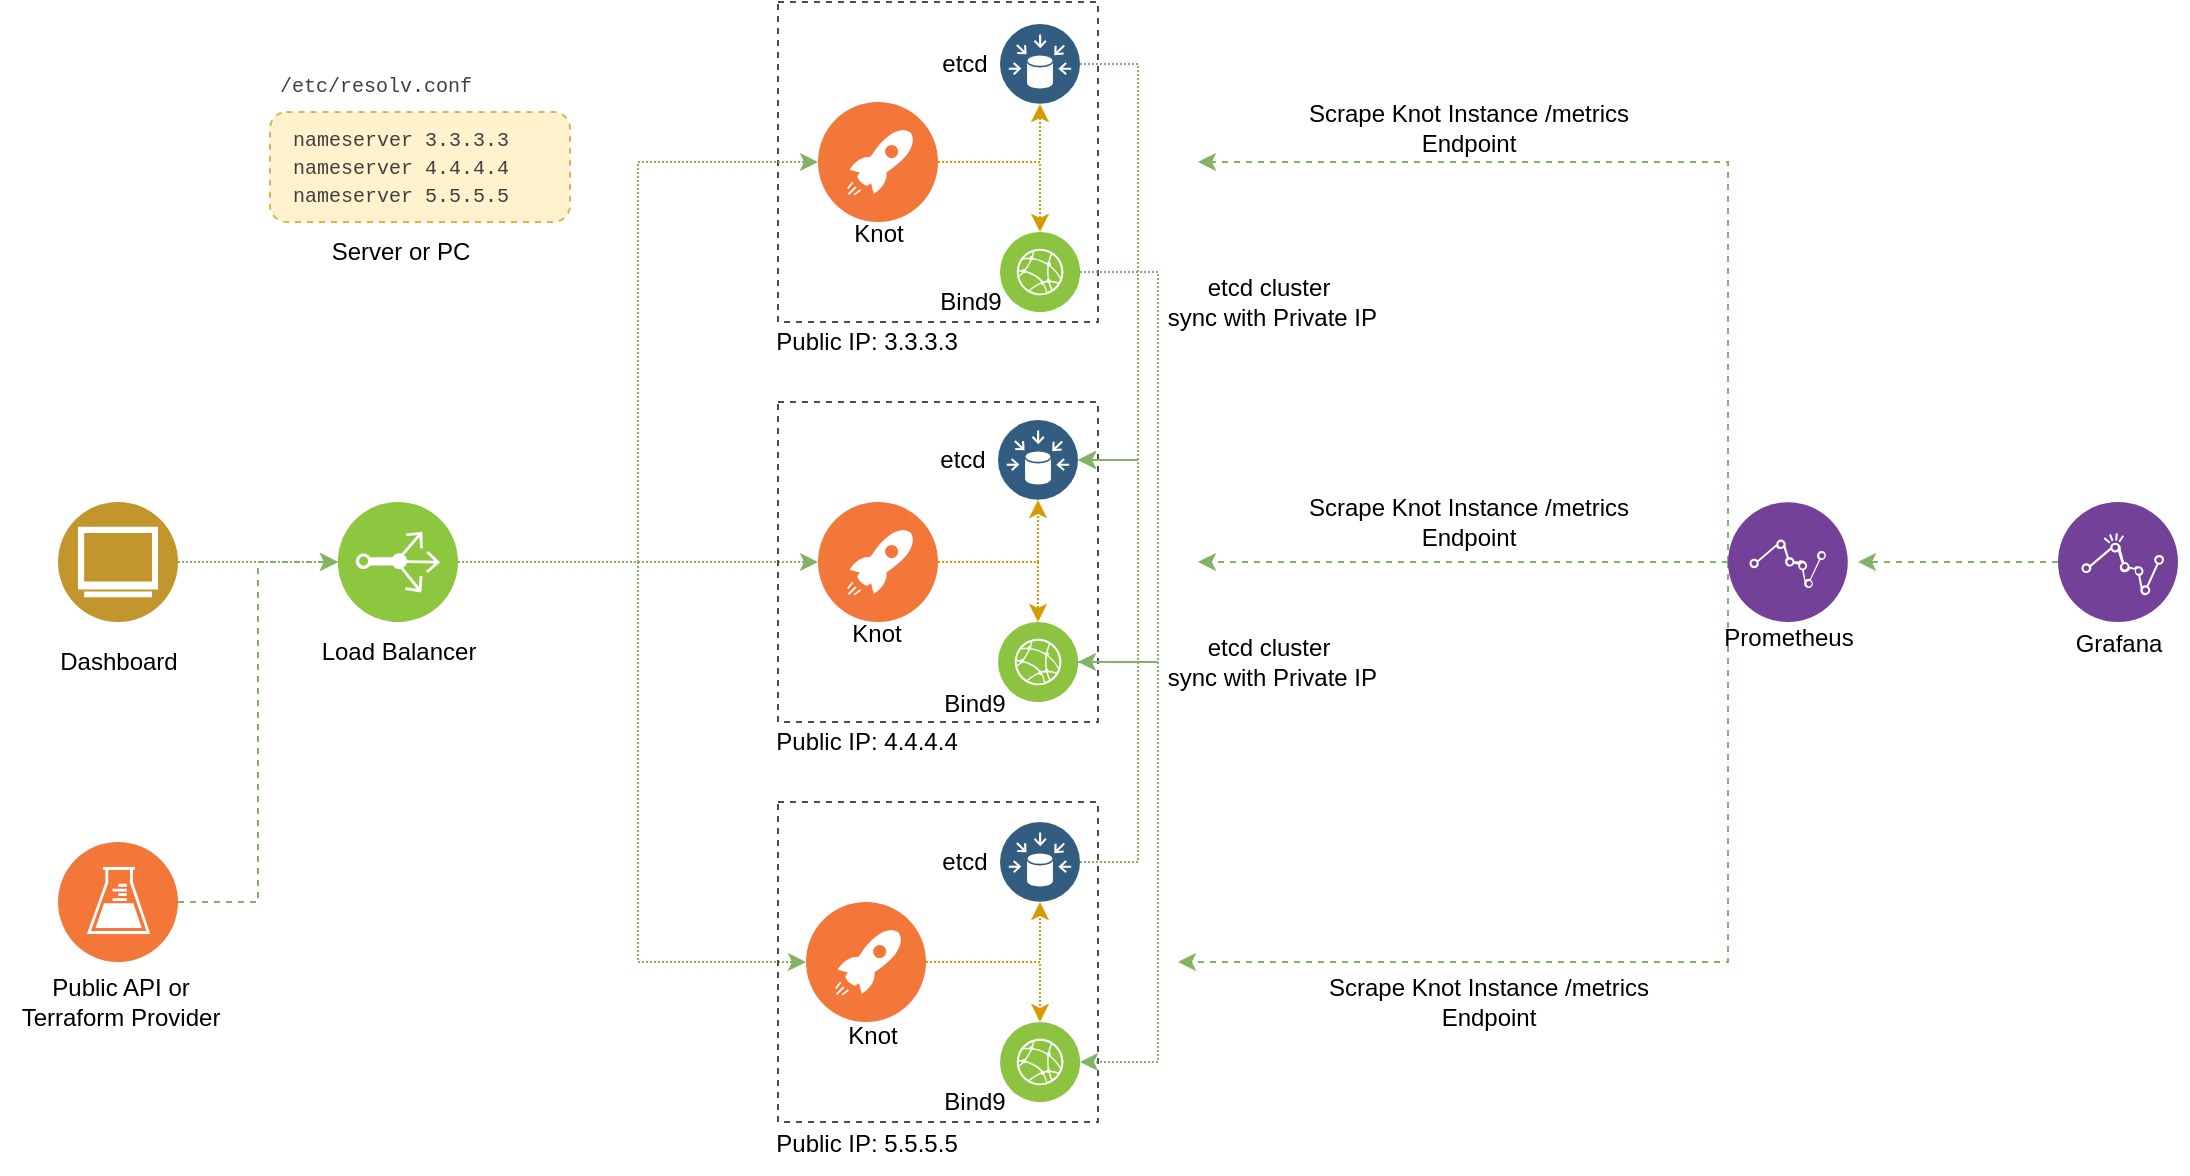 <mxfile version="20.2.4" type="device"><diagram id="ukO-kmMSN6kwsIwgZCmH" name="Page-1"><mxGraphModel dx="1016" dy="743" grid="1" gridSize="10" guides="1" tooltips="1" connect="1" arrows="1" fold="1" page="1" pageScale="1" pageWidth="827" pageHeight="1169" math="0" shadow="0"><root><mxCell id="0"/><mxCell id="1" parent="0"/><mxCell id="iDIuQ17K3gV0BQUaFjjr-10" value="" style="whiteSpace=wrap;html=1;aspect=fixed;dashed=1;strokeColor=#4D4D4D;fillColor=none;" parent="1" vertex="1"><mxGeometry x="400" y="360" width="160" height="160" as="geometry"/></mxCell><mxCell id="iDIuQ17K3gV0BQUaFjjr-22" style="edgeStyle=orthogonalEdgeStyle;rounded=0;orthogonalLoop=1;jettySize=auto;html=1;exitX=0.5;exitY=0;exitDx=0;exitDy=0;entryX=0;entryY=0.5;entryDx=0;entryDy=0;dashed=1;dashPattern=1 1;fillColor=#d5e8d4;strokeColor=#82b366;" parent="1" source="iDIuQ17K3gV0BQUaFjjr-15" target="iDIuQ17K3gV0BQUaFjjr-17" edge="1"><mxGeometry relative="1" as="geometry"/></mxCell><mxCell id="iDIuQ17K3gV0BQUaFjjr-23" style="edgeStyle=orthogonalEdgeStyle;rounded=0;orthogonalLoop=1;jettySize=auto;html=1;exitX=0.5;exitY=0;exitDx=0;exitDy=0;entryX=0;entryY=0.5;entryDx=0;entryDy=0;dashed=1;dashPattern=1 1;fillColor=#d5e8d4;strokeColor=#82b366;" parent="1" source="iDIuQ17K3gV0BQUaFjjr-15" target="iDIuQ17K3gV0BQUaFjjr-18" edge="1"><mxGeometry relative="1" as="geometry"/></mxCell><mxCell id="iDIuQ17K3gV0BQUaFjjr-29" style="edgeStyle=orthogonalEdgeStyle;rounded=0;orthogonalLoop=1;jettySize=auto;html=1;exitX=0.5;exitY=0;exitDx=0;exitDy=0;entryX=0;entryY=0.5;entryDx=0;entryDy=0;dashed=1;dashPattern=1 1;fillColor=#d5e8d4;strokeColor=#82b366;" parent="1" source="iDIuQ17K3gV0BQUaFjjr-15" target="iDIuQ17K3gV0BQUaFjjr-28" edge="1"><mxGeometry relative="1" as="geometry"><Array as="points"><mxPoint x="330" y="640"/><mxPoint x="330" y="840"/></Array></mxGeometry></mxCell><mxCell id="iDIuQ17K3gV0BQUaFjjr-15" value="" style="aspect=fixed;perimeter=ellipsePerimeter;html=1;align=center;shadow=0;dashed=0;fontColor=#4277BB;labelBackgroundColor=#ffffff;fontSize=12;spacingTop=3;image;image=img/lib/ibm/infrastructure/load_balancing_routing.svg;strokeColor=#4D4D4D;fillColor=none;rotation=90;" parent="1" vertex="1"><mxGeometry x="180" y="610" width="60" height="60" as="geometry"/></mxCell><mxCell id="iDIuQ17K3gV0BQUaFjjr-16" value="" style="whiteSpace=wrap;html=1;aspect=fixed;dashed=1;strokeColor=#4D4D4D;fillColor=none;" parent="1" vertex="1"><mxGeometry x="400" y="560" width="160" height="160" as="geometry"/></mxCell><mxCell id="iDIuQ17K3gV0BQUaFjjr-38" style="edgeStyle=orthogonalEdgeStyle;rounded=0;orthogonalLoop=1;jettySize=auto;html=1;exitX=1;exitY=0.5;exitDx=0;exitDy=0;entryX=0.5;entryY=1;entryDx=0;entryDy=0;dashed=1;dashPattern=1 1;fillColor=#ffe6cc;strokeColor=#d79b00;" parent="1" source="iDIuQ17K3gV0BQUaFjjr-17" target="iDIuQ17K3gV0BQUaFjjr-20" edge="1"><mxGeometry relative="1" as="geometry"/></mxCell><mxCell id="iDIuQ17K3gV0BQUaFjjr-54" style="edgeStyle=orthogonalEdgeStyle;rounded=0;orthogonalLoop=1;jettySize=auto;html=1;exitX=1;exitY=0.5;exitDx=0;exitDy=0;entryX=0.5;entryY=0;entryDx=0;entryDy=0;dashed=1;dashPattern=1 1;fillColor=#ffe6cc;strokeColor=#d79b00;" parent="1" source="iDIuQ17K3gV0BQUaFjjr-17" target="iDIuQ17K3gV0BQUaFjjr-46" edge="1"><mxGeometry relative="1" as="geometry"/></mxCell><mxCell id="iDIuQ17K3gV0BQUaFjjr-17" value="" style="aspect=fixed;perimeter=ellipsePerimeter;html=1;align=center;shadow=0;dashed=0;fontColor=#4277BB;labelBackgroundColor=#ffffff;fontSize=12;spacingTop=3;image;image=img/lib/ibm/devops/continuous_deploy.svg;strokeColor=#4D4D4D;fillColor=none;" parent="1" vertex="1"><mxGeometry x="420" y="410" width="60" height="60" as="geometry"/></mxCell><mxCell id="iDIuQ17K3gV0BQUaFjjr-39" style="edgeStyle=orthogonalEdgeStyle;rounded=0;orthogonalLoop=1;jettySize=auto;html=1;exitX=1;exitY=0.5;exitDx=0;exitDy=0;entryX=0.5;entryY=1;entryDx=0;entryDy=0;dashed=1;dashPattern=1 1;fillColor=#ffe6cc;strokeColor=#d79b00;" parent="1" source="iDIuQ17K3gV0BQUaFjjr-18" target="iDIuQ17K3gV0BQUaFjjr-21" edge="1"><mxGeometry relative="1" as="geometry"/></mxCell><mxCell id="iDIuQ17K3gV0BQUaFjjr-53" style="edgeStyle=orthogonalEdgeStyle;rounded=0;orthogonalLoop=1;jettySize=auto;html=1;exitX=1;exitY=0.5;exitDx=0;exitDy=0;entryX=0.5;entryY=0;entryDx=0;entryDy=0;dashed=1;dashPattern=1 1;fillColor=#ffe6cc;strokeColor=#d79b00;" parent="1" source="iDIuQ17K3gV0BQUaFjjr-18" target="iDIuQ17K3gV0BQUaFjjr-45" edge="1"><mxGeometry relative="1" as="geometry"/></mxCell><mxCell id="iDIuQ17K3gV0BQUaFjjr-18" value="" style="aspect=fixed;perimeter=ellipsePerimeter;html=1;align=center;shadow=0;dashed=0;fontColor=#4277BB;labelBackgroundColor=#ffffff;fontSize=12;spacingTop=3;image;image=img/lib/ibm/devops/continuous_deploy.svg;strokeColor=#4D4D4D;fillColor=none;" parent="1" vertex="1"><mxGeometry x="420" y="610" width="60" height="60" as="geometry"/></mxCell><mxCell id="iDIuQ17K3gV0BQUaFjjr-25" style="edgeStyle=orthogonalEdgeStyle;rounded=0;orthogonalLoop=1;jettySize=auto;html=1;exitX=1;exitY=0.5;exitDx=0;exitDy=0;entryX=1;entryY=0.5;entryDx=0;entryDy=0;dashed=1;dashPattern=1 1;fillColor=#d5e8d4;strokeColor=#82b366;" parent="1" source="iDIuQ17K3gV0BQUaFjjr-20" target="iDIuQ17K3gV0BQUaFjjr-21" edge="1"><mxGeometry relative="1" as="geometry"><Array as="points"><mxPoint x="580" y="391"/><mxPoint x="580" y="589"/></Array></mxGeometry></mxCell><mxCell id="iDIuQ17K3gV0BQUaFjjr-20" value="" style="aspect=fixed;perimeter=ellipsePerimeter;html=1;align=center;shadow=0;dashed=0;fontColor=#4277BB;labelBackgroundColor=#ffffff;fontSize=12;spacingTop=3;image;image=img/lib/ibm/data/data_sources.svg;strokeColor=#4D4D4D;fillColor=none;" parent="1" vertex="1"><mxGeometry x="511" y="371" width="40" height="40" as="geometry"/></mxCell><mxCell id="iDIuQ17K3gV0BQUaFjjr-21" value="" style="aspect=fixed;perimeter=ellipsePerimeter;html=1;align=center;shadow=0;dashed=0;fontColor=#4277BB;labelBackgroundColor=#ffffff;fontSize=12;spacingTop=3;image;image=img/lib/ibm/data/data_sources.svg;strokeColor=#4D4D4D;fillColor=none;" parent="1" vertex="1"><mxGeometry x="510" y="569" width="40" height="40" as="geometry"/></mxCell><mxCell id="iDIuQ17K3gV0BQUaFjjr-24" value="Load Balancer" style="text;html=1;align=center;verticalAlign=middle;resizable=0;points=[];autosize=1;strokeColor=none;fillColor=none;" parent="1" vertex="1"><mxGeometry x="160" y="670" width="100" height="30" as="geometry"/></mxCell><mxCell id="iDIuQ17K3gV0BQUaFjjr-26" value="" style="whiteSpace=wrap;html=1;aspect=fixed;dashed=1;strokeColor=#4D4D4D;fillColor=none;" parent="1" vertex="1"><mxGeometry x="400" y="760" width="160" height="160" as="geometry"/></mxCell><mxCell id="iDIuQ17K3gV0BQUaFjjr-30" style="edgeStyle=orthogonalEdgeStyle;rounded=0;orthogonalLoop=1;jettySize=auto;html=1;exitX=1;exitY=0.5;exitDx=0;exitDy=0;entryX=1;entryY=0.5;entryDx=0;entryDy=0;dashed=1;dashPattern=1 1;fillColor=#d5e8d4;strokeColor=#82b366;" parent="1" source="iDIuQ17K3gV0BQUaFjjr-27" target="iDIuQ17K3gV0BQUaFjjr-21" edge="1"><mxGeometry relative="1" as="geometry"><Array as="points"><mxPoint x="580" y="790"/><mxPoint x="580" y="589"/></Array></mxGeometry></mxCell><mxCell id="iDIuQ17K3gV0BQUaFjjr-27" value="" style="aspect=fixed;perimeter=ellipsePerimeter;html=1;align=center;shadow=0;dashed=0;fontColor=#4277BB;labelBackgroundColor=#ffffff;fontSize=12;spacingTop=3;image;image=img/lib/ibm/data/data_sources.svg;strokeColor=#4D4D4D;fillColor=none;" parent="1" vertex="1"><mxGeometry x="511" y="770" width="40" height="40" as="geometry"/></mxCell><mxCell id="iDIuQ17K3gV0BQUaFjjr-40" style="edgeStyle=orthogonalEdgeStyle;rounded=0;orthogonalLoop=1;jettySize=auto;html=1;exitX=1;exitY=0.5;exitDx=0;exitDy=0;entryX=0.5;entryY=1;entryDx=0;entryDy=0;dashed=1;dashPattern=1 1;fillColor=#ffe6cc;strokeColor=#d79b00;" parent="1" source="iDIuQ17K3gV0BQUaFjjr-28" target="iDIuQ17K3gV0BQUaFjjr-27" edge="1"><mxGeometry relative="1" as="geometry"/></mxCell><mxCell id="iDIuQ17K3gV0BQUaFjjr-55" style="edgeStyle=orthogonalEdgeStyle;rounded=0;orthogonalLoop=1;jettySize=auto;html=1;exitX=1;exitY=0.5;exitDx=0;exitDy=0;entryX=0.5;entryY=0;entryDx=0;entryDy=0;dashed=1;dashPattern=1 1;fillColor=#ffe6cc;strokeColor=#d79b00;" parent="1" source="iDIuQ17K3gV0BQUaFjjr-28" target="iDIuQ17K3gV0BQUaFjjr-44" edge="1"><mxGeometry relative="1" as="geometry"/></mxCell><mxCell id="iDIuQ17K3gV0BQUaFjjr-28" value="" style="aspect=fixed;perimeter=ellipsePerimeter;html=1;align=center;shadow=0;dashed=0;fontColor=#4277BB;labelBackgroundColor=#ffffff;fontSize=12;spacingTop=3;image;image=img/lib/ibm/devops/continuous_deploy.svg;strokeColor=#4D4D4D;fillColor=none;" parent="1" vertex="1"><mxGeometry x="414" y="810" width="60" height="60" as="geometry"/></mxCell><mxCell id="iDIuQ17K3gV0BQUaFjjr-34" value="etcd cluster&lt;br&gt;&amp;nbsp;sync with Private IP" style="text;html=1;align=center;verticalAlign=middle;resizable=0;points=[];autosize=1;strokeColor=none;fillColor=none;" parent="1" vertex="1"><mxGeometry x="580" y="490" width="130" height="40" as="geometry"/></mxCell><mxCell id="iDIuQ17K3gV0BQUaFjjr-41" value="Public IP: 3.3.3.3" style="text;html=1;align=center;verticalAlign=middle;resizable=0;points=[];autosize=1;strokeColor=none;fillColor=none;" parent="1" vertex="1"><mxGeometry x="389" y="515" width="110" height="30" as="geometry"/></mxCell><mxCell id="iDIuQ17K3gV0BQUaFjjr-42" value="Public IP: 4.4.4.4" style="text;html=1;align=center;verticalAlign=middle;resizable=0;points=[];autosize=1;strokeColor=none;fillColor=none;" parent="1" vertex="1"><mxGeometry x="389" y="715" width="110" height="30" as="geometry"/></mxCell><mxCell id="iDIuQ17K3gV0BQUaFjjr-43" value="Public IP: 5.5.5.5" style="text;html=1;align=center;verticalAlign=middle;resizable=0;points=[];autosize=1;strokeColor=none;fillColor=none;" parent="1" vertex="1"><mxGeometry x="389" y="916" width="110" height="30" as="geometry"/></mxCell><mxCell id="iDIuQ17K3gV0BQUaFjjr-44" value="" style="aspect=fixed;perimeter=ellipsePerimeter;html=1;align=center;shadow=0;dashed=0;fontColor=#4277BB;labelBackgroundColor=#ffffff;fontSize=12;spacingTop=3;image;image=img/lib/ibm/infrastructure/edge_services.svg;strokeColor=#4D4D4D;fillColor=none;" parent="1" vertex="1"><mxGeometry x="511" y="870" width="40" height="40" as="geometry"/></mxCell><mxCell id="iDIuQ17K3gV0BQUaFjjr-50" style="edgeStyle=orthogonalEdgeStyle;rounded=0;orthogonalLoop=1;jettySize=auto;html=1;exitX=1;exitY=0.5;exitDx=0;exitDy=0;entryX=1;entryY=0.5;entryDx=0;entryDy=0;dashed=1;dashPattern=1 1;fillColor=#d5e8d4;strokeColor=#82b366;" parent="1" source="iDIuQ17K3gV0BQUaFjjr-45" target="iDIuQ17K3gV0BQUaFjjr-44" edge="1"><mxGeometry relative="1" as="geometry"><Array as="points"><mxPoint x="590" y="690"/><mxPoint x="590" y="890"/></Array></mxGeometry></mxCell><mxCell id="iDIuQ17K3gV0BQUaFjjr-45" value="" style="aspect=fixed;perimeter=ellipsePerimeter;html=1;align=center;shadow=0;dashed=0;fontColor=#4277BB;labelBackgroundColor=#ffffff;fontSize=12;spacingTop=3;image;image=img/lib/ibm/infrastructure/edge_services.svg;strokeColor=#4D4D4D;fillColor=none;" parent="1" vertex="1"><mxGeometry x="510" y="670" width="40" height="40" as="geometry"/></mxCell><mxCell id="iDIuQ17K3gV0BQUaFjjr-51" style="edgeStyle=orthogonalEdgeStyle;rounded=0;orthogonalLoop=1;jettySize=auto;html=1;exitX=1;exitY=0.5;exitDx=0;exitDy=0;entryX=1;entryY=0.5;entryDx=0;entryDy=0;dashed=1;dashPattern=1 1;fillColor=#d5e8d4;strokeColor=#82b366;" parent="1" source="iDIuQ17K3gV0BQUaFjjr-46" target="iDIuQ17K3gV0BQUaFjjr-45" edge="1"><mxGeometry relative="1" as="geometry"><Array as="points"><mxPoint x="590" y="495"/><mxPoint x="590" y="690"/></Array></mxGeometry></mxCell><mxCell id="iDIuQ17K3gV0BQUaFjjr-46" value="" style="aspect=fixed;perimeter=ellipsePerimeter;html=1;align=center;shadow=0;dashed=0;fontColor=#4277BB;labelBackgroundColor=#ffffff;fontSize=12;spacingTop=3;image;image=img/lib/ibm/infrastructure/edge_services.svg;strokeColor=#4D4D4D;fillColor=none;" parent="1" vertex="1"><mxGeometry x="511" y="475" width="40" height="40" as="geometry"/></mxCell><mxCell id="iDIuQ17K3gV0BQUaFjjr-47" value="etcd cluster&lt;br&gt;&amp;nbsp;sync with Private IP" style="text;html=1;align=center;verticalAlign=middle;resizable=0;points=[];autosize=1;strokeColor=none;fillColor=none;" parent="1" vertex="1"><mxGeometry x="580" y="670" width="130" height="40" as="geometry"/></mxCell><mxCell id="iDIuQ17K3gV0BQUaFjjr-58" value="Bind9" style="text;html=1;align=center;verticalAlign=middle;resizable=0;points=[];autosize=1;strokeColor=none;fillColor=none;" parent="1" vertex="1"><mxGeometry x="471" y="495" width="50" height="30" as="geometry"/></mxCell><mxCell id="iDIuQ17K3gV0BQUaFjjr-59" value="Bind9" style="text;html=1;align=center;verticalAlign=middle;resizable=0;points=[];autosize=1;strokeColor=none;fillColor=none;" parent="1" vertex="1"><mxGeometry x="473" y="696" width="50" height="30" as="geometry"/></mxCell><mxCell id="iDIuQ17K3gV0BQUaFjjr-60" value="Bind9" style="text;html=1;align=center;verticalAlign=middle;resizable=0;points=[];autosize=1;strokeColor=none;fillColor=none;" parent="1" vertex="1"><mxGeometry x="473" y="895" width="50" height="30" as="geometry"/></mxCell><mxCell id="iDIuQ17K3gV0BQUaFjjr-61" value="etcd" style="text;html=1;align=center;verticalAlign=middle;resizable=0;points=[];autosize=1;strokeColor=none;fillColor=none;" parent="1" vertex="1"><mxGeometry x="468" y="376" width="50" height="30" as="geometry"/></mxCell><mxCell id="iDIuQ17K3gV0BQUaFjjr-62" value="etcd" style="text;html=1;align=center;verticalAlign=middle;resizable=0;points=[];autosize=1;strokeColor=none;fillColor=none;" parent="1" vertex="1"><mxGeometry x="467" y="574" width="50" height="30" as="geometry"/></mxCell><mxCell id="iDIuQ17K3gV0BQUaFjjr-63" value="etcd" style="text;html=1;align=center;verticalAlign=middle;resizable=0;points=[];autosize=1;strokeColor=none;fillColor=none;" parent="1" vertex="1"><mxGeometry x="468" y="775" width="50" height="30" as="geometry"/></mxCell><mxCell id="iDIuQ17K3gV0BQUaFjjr-64" value="Knot" style="text;html=1;align=center;verticalAlign=middle;resizable=0;points=[];autosize=1;strokeColor=none;fillColor=none;" parent="1" vertex="1"><mxGeometry x="422" y="862" width="50" height="30" as="geometry"/></mxCell><mxCell id="iDIuQ17K3gV0BQUaFjjr-65" value="Knot" style="text;html=1;align=center;verticalAlign=middle;resizable=0;points=[];autosize=1;strokeColor=none;fillColor=none;" parent="1" vertex="1"><mxGeometry x="424" y="661" width="50" height="30" as="geometry"/></mxCell><mxCell id="iDIuQ17K3gV0BQUaFjjr-66" value="Knot" style="text;html=1;align=center;verticalAlign=middle;resizable=0;points=[];autosize=1;strokeColor=none;fillColor=none;" parent="1" vertex="1"><mxGeometry x="425" y="461" width="50" height="30" as="geometry"/></mxCell><mxCell id="iDIuQ17K3gV0BQUaFjjr-68" value="" style="rounded=1;whiteSpace=wrap;html=1;dashed=1;strokeColor=#d6b656;fillColor=#fff2cc;" parent="1" vertex="1"><mxGeometry x="146" y="415" width="150" height="55" as="geometry"/></mxCell><mxCell id="iDIuQ17K3gV0BQUaFjjr-70" value="&lt;meta charset=&quot;utf-8&quot; style=&quot;font-size: 10px;&quot;&gt;&lt;pre style=&quot;box-sizing: border-box; font-family: SFMono-Regular, Menlo, Monaco, Consolas, &amp;quot;Liberation Mono&amp;quot;, &amp;quot;Courier New&amp;quot;, Courier, monospace; font-size: 10px; margin: 0px; padding: 12px; display: block; overflow: auto; line-height: 1.4; color: rgb(64, 64, 64); font-style: normal; font-variant-ligatures: normal; font-variant-caps: normal; font-weight: 400; letter-spacing: normal; orphans: 2; text-align: left; text-indent: 0px; text-transform: none; widows: 2; word-spacing: 0px; -webkit-text-stroke-width: 0px; text-decoration-thickness: initial; text-decoration-style: initial; text-decoration-color: initial;&quot;&gt;/etc/resolv.conf&lt;/pre&gt;" style="text;html=1;strokeColor=none;fillColor=none;align=center;verticalAlign=middle;whiteSpace=wrap;rounded=0;dashed=1;fontSize=10;" parent="1" vertex="1"><mxGeometry x="169" y="387" width="60" height="30" as="geometry"/></mxCell><mxCell id="iDIuQ17K3gV0BQUaFjjr-75" value="&lt;pre style=&quot;box-sizing: border-box; font-family: SFMono-Regular, Menlo, Monaco, Consolas, &amp;quot;Liberation Mono&amp;quot;, &amp;quot;Courier New&amp;quot;, Courier, monospace; margin-top: 0px; margin-bottom: 0px; padding: 12px; overflow: auto; line-height: 1.4; color: rgb(64, 64, 64); text-align: left;&quot;&gt;nameserver 3.3.3.3&lt;br&gt;nameserver 4.4.4.4&lt;br/&gt;nameserver 5.5.5.5&lt;/pre&gt;" style="text;html=1;align=center;verticalAlign=middle;resizable=0;points=[];autosize=1;strokeColor=none;fillColor=none;fontSize=10;" parent="1" vertex="1"><mxGeometry x="131" y="402.5" width="160" height="80" as="geometry"/></mxCell><mxCell id="iDIuQ17K3gV0BQUaFjjr-80" style="edgeStyle=orthogonalEdgeStyle;rounded=0;orthogonalLoop=1;jettySize=auto;html=1;exitX=1;exitY=0.5;exitDx=0;exitDy=0;entryX=0.5;entryY=1;entryDx=0;entryDy=0;dashed=1;dashPattern=1 1;fontSize=10;fillColor=#d5e8d4;strokeColor=#82b366;" parent="1" source="iDIuQ17K3gV0BQUaFjjr-78" target="iDIuQ17K3gV0BQUaFjjr-15" edge="1"><mxGeometry relative="1" as="geometry"/></mxCell><mxCell id="iDIuQ17K3gV0BQUaFjjr-78" value="" style="aspect=fixed;perimeter=ellipsePerimeter;html=1;align=center;shadow=0;dashed=0;fontColor=#4277BB;labelBackgroundColor=#ffffff;fontSize=12;spacingTop=3;image;image=img/lib/ibm/users/browser.svg;strokeColor=#4D4D4D;fillColor=none;" parent="1" vertex="1"><mxGeometry x="40" y="610" width="60" height="60" as="geometry"/></mxCell><mxCell id="iDIuQ17K3gV0BQUaFjjr-79" value="Dashboard" style="text;html=1;align=center;verticalAlign=middle;resizable=0;points=[];autosize=1;strokeColor=none;fillColor=none;fontSize=12;" parent="1" vertex="1"><mxGeometry x="30" y="675" width="80" height="30" as="geometry"/></mxCell><mxCell id="iDIuQ17K3gV0BQUaFjjr-85" style="edgeStyle=orthogonalEdgeStyle;rounded=0;orthogonalLoop=1;jettySize=auto;html=1;exitX=0;exitY=0.5;exitDx=0;exitDy=0;dashed=1;fontSize=12;fillColor=#d5e8d4;strokeColor=#82b366;" parent="1" source="iDIuQ17K3gV0BQUaFjjr-83" edge="1"><mxGeometry relative="1" as="geometry"><mxPoint x="610" y="440" as="targetPoint"/><Array as="points"><mxPoint x="875" y="440"/></Array></mxGeometry></mxCell><mxCell id="iDIuQ17K3gV0BQUaFjjr-86" style="edgeStyle=orthogonalEdgeStyle;rounded=0;orthogonalLoop=1;jettySize=auto;html=1;exitX=0;exitY=0.5;exitDx=0;exitDy=0;dashed=1;fontSize=12;fillColor=#d5e8d4;strokeColor=#82b366;" parent="1" source="iDIuQ17K3gV0BQUaFjjr-83" edge="1"><mxGeometry relative="1" as="geometry"><mxPoint x="610" y="640" as="targetPoint"/></mxGeometry></mxCell><mxCell id="iDIuQ17K3gV0BQUaFjjr-87" style="edgeStyle=orthogonalEdgeStyle;rounded=0;orthogonalLoop=1;jettySize=auto;html=1;exitX=0;exitY=0.5;exitDx=0;exitDy=0;dashed=1;fontSize=12;fillColor=#d5e8d4;strokeColor=#82b366;" parent="1" source="iDIuQ17K3gV0BQUaFjjr-83" edge="1"><mxGeometry relative="1" as="geometry"><mxPoint x="600" y="840" as="targetPoint"/><Array as="points"><mxPoint x="875" y="840"/></Array></mxGeometry></mxCell><mxCell id="iDIuQ17K3gV0BQUaFjjr-83" value="" style="aspect=fixed;perimeter=ellipsePerimeter;html=1;align=center;shadow=0;dashed=0;fontColor=#4277BB;labelBackgroundColor=#ffffff;fontSize=12;spacingTop=3;image;image=img/lib/ibm/analytics/data_repositories.svg;strokeColor=#4D4D4D;fillColor=none;" parent="1" vertex="1"><mxGeometry x="875" y="610" width="60" height="60" as="geometry"/></mxCell><mxCell id="iDIuQ17K3gV0BQUaFjjr-84" value="Prometheus" style="text;html=1;align=center;verticalAlign=middle;resizable=0;points=[];autosize=1;strokeColor=none;fillColor=none;fontSize=12;" parent="1" vertex="1"><mxGeometry x="860" y="663" width="90" height="30" as="geometry"/></mxCell><mxCell id="iDIuQ17K3gV0BQUaFjjr-88" value="Scrape Knot&amp;nbsp;Instance /metrics&lt;br&gt;Endpoint" style="text;html=1;align=center;verticalAlign=middle;resizable=0;points=[];autosize=1;strokeColor=none;fillColor=none;fontSize=12;" parent="1" vertex="1"><mxGeometry x="665" y="840" width="180" height="40" as="geometry"/></mxCell><mxCell id="iDIuQ17K3gV0BQUaFjjr-89" value="Scrape Knot&amp;nbsp;Instance /metrics&lt;br&gt;Endpoint" style="text;html=1;align=center;verticalAlign=middle;resizable=0;points=[];autosize=1;strokeColor=none;fillColor=none;fontSize=12;" parent="1" vertex="1"><mxGeometry x="655" y="402.5" width="180" height="40" as="geometry"/></mxCell><mxCell id="iDIuQ17K3gV0BQUaFjjr-90" value="Scrape Knot&amp;nbsp;Instance /metrics&lt;br&gt;Endpoint" style="text;html=1;align=center;verticalAlign=middle;resizable=0;points=[];autosize=1;strokeColor=none;fillColor=none;fontSize=12;" parent="1" vertex="1"><mxGeometry x="655" y="600" width="180" height="40" as="geometry"/></mxCell><mxCell id="iDIuQ17K3gV0BQUaFjjr-94" style="edgeStyle=orthogonalEdgeStyle;rounded=0;orthogonalLoop=1;jettySize=auto;html=1;dashed=1;fontSize=12;fillColor=#d5e8d4;strokeColor=#82b366;" parent="1" source="iDIuQ17K3gV0BQUaFjjr-92" edge="1"><mxGeometry relative="1" as="geometry"><mxPoint x="940" y="640" as="targetPoint"/></mxGeometry></mxCell><mxCell id="iDIuQ17K3gV0BQUaFjjr-92" value="" style="aspect=fixed;perimeter=ellipsePerimeter;html=1;align=center;shadow=0;dashed=0;fontColor=#4277BB;labelBackgroundColor=#ffffff;fontSize=12;spacingTop=3;image;image=img/lib/ibm/analytics/analytics.svg;strokeColor=#4D4D4D;fillColor=none;" parent="1" vertex="1"><mxGeometry x="1040" y="610" width="60" height="60" as="geometry"/></mxCell><mxCell id="iDIuQ17K3gV0BQUaFjjr-93" value="Grafana" style="text;html=1;align=center;verticalAlign=middle;resizable=0;points=[];autosize=1;strokeColor=none;fillColor=none;fontSize=12;" parent="1" vertex="1"><mxGeometry x="1035" y="666" width="70" height="30" as="geometry"/></mxCell><mxCell id="iDIuQ17K3gV0BQUaFjjr-98" style="edgeStyle=orthogonalEdgeStyle;rounded=0;orthogonalLoop=1;jettySize=auto;html=1;exitX=1;exitY=0.5;exitDx=0;exitDy=0;entryX=0.5;entryY=1;entryDx=0;entryDy=0;dashed=1;fontSize=12;fillColor=#d5e8d4;strokeColor=#82b366;" parent="1" source="iDIuQ17K3gV0BQUaFjjr-96" target="iDIuQ17K3gV0BQUaFjjr-15" edge="1"><mxGeometry relative="1" as="geometry"/></mxCell><mxCell id="iDIuQ17K3gV0BQUaFjjr-96" value="" style="aspect=fixed;perimeter=ellipsePerimeter;html=1;align=center;shadow=0;dashed=0;fontColor=#4277BB;labelBackgroundColor=#ffffff;fontSize=12;spacingTop=3;image;image=img/lib/ibm/devops/continuous_testing.svg;strokeColor=#4D4D4D;fillColor=none;" parent="1" vertex="1"><mxGeometry x="40" y="780" width="60" height="60" as="geometry"/></mxCell><mxCell id="iDIuQ17K3gV0BQUaFjjr-99" value="Public API or&lt;br&gt;Terraform Provider" style="text;html=1;align=center;verticalAlign=middle;resizable=0;points=[];autosize=1;strokeColor=none;fillColor=none;fontSize=12;" parent="1" vertex="1"><mxGeometry x="11" y="840" width="120" height="40" as="geometry"/></mxCell><mxCell id="iDIuQ17K3gV0BQUaFjjr-100" value="Server or PC" style="text;html=1;align=center;verticalAlign=middle;resizable=0;points=[];autosize=1;strokeColor=none;fillColor=none;fontSize=12;" parent="1" vertex="1"><mxGeometry x="166" y="470" width="90" height="30" as="geometry"/></mxCell></root></mxGraphModel></diagram></mxfile>